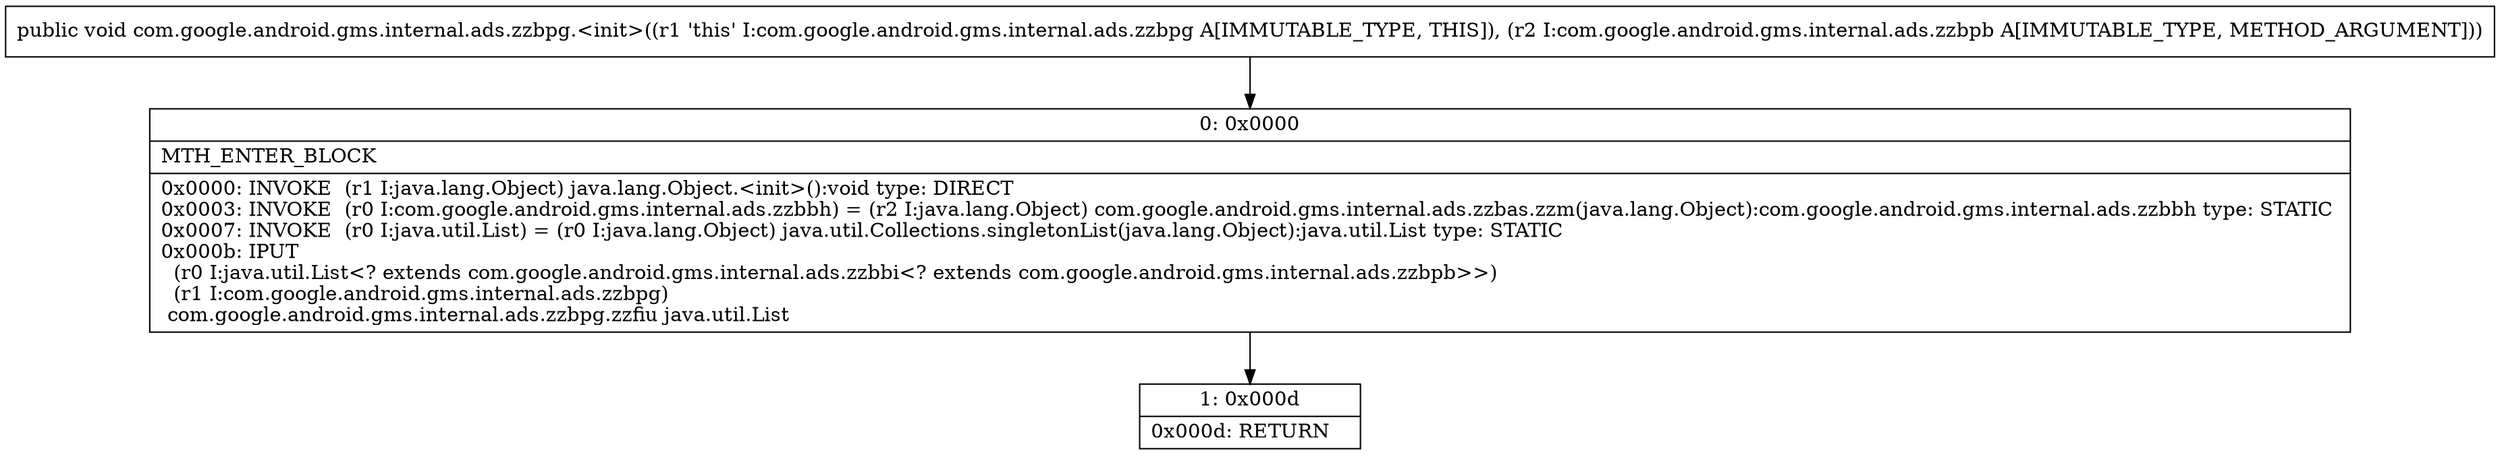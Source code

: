 digraph "CFG forcom.google.android.gms.internal.ads.zzbpg.\<init\>(Lcom\/google\/android\/gms\/internal\/ads\/zzbpb;)V" {
Node_0 [shape=record,label="{0\:\ 0x0000|MTH_ENTER_BLOCK\l|0x0000: INVOKE  (r1 I:java.lang.Object) java.lang.Object.\<init\>():void type: DIRECT \l0x0003: INVOKE  (r0 I:com.google.android.gms.internal.ads.zzbbh) = (r2 I:java.lang.Object) com.google.android.gms.internal.ads.zzbas.zzm(java.lang.Object):com.google.android.gms.internal.ads.zzbbh type: STATIC \l0x0007: INVOKE  (r0 I:java.util.List) = (r0 I:java.lang.Object) java.util.Collections.singletonList(java.lang.Object):java.util.List type: STATIC \l0x000b: IPUT  \l  (r0 I:java.util.List\<? extends com.google.android.gms.internal.ads.zzbbi\<? extends com.google.android.gms.internal.ads.zzbpb\>\>)\l  (r1 I:com.google.android.gms.internal.ads.zzbpg)\l com.google.android.gms.internal.ads.zzbpg.zzfiu java.util.List \l}"];
Node_1 [shape=record,label="{1\:\ 0x000d|0x000d: RETURN   \l}"];
MethodNode[shape=record,label="{public void com.google.android.gms.internal.ads.zzbpg.\<init\>((r1 'this' I:com.google.android.gms.internal.ads.zzbpg A[IMMUTABLE_TYPE, THIS]), (r2 I:com.google.android.gms.internal.ads.zzbpb A[IMMUTABLE_TYPE, METHOD_ARGUMENT])) }"];
MethodNode -> Node_0;
Node_0 -> Node_1;
}

